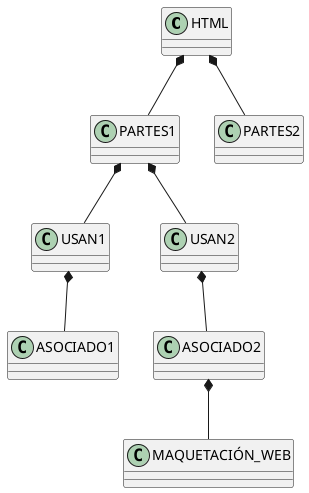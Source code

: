 @startuml
HTML *-- PARTES1
PARTES1 *-- USAN1
USAN1 *-- ASOCIADO1
PARTES1 *-- USAN2
USAN2 *-- ASOCIADO2
ASOCIADO2 *-- MAQUETACIÓN_WEB
HTML *-- PARTES2
@enduml
